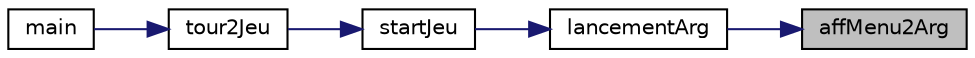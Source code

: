 digraph "affMenu2Arg"
{
 // INTERACTIVE_SVG=YES
 // LATEX_PDF_SIZE
  edge [fontname="Helvetica",fontsize="10",labelfontname="Helvetica",labelfontsize="10"];
  node [fontname="Helvetica",fontsize="10",shape=record];
  rankdir="RL";
  Node1 [label="affMenu2Arg",height=0.2,width=0.4,color="black", fillcolor="grey75", style="filled", fontcolor="black",tooltip=": Affiche le menu et demande à l'utilisateur le mode de jeu souhaité et le niveau des bots"];
  Node1 -> Node2 [dir="back",color="midnightblue",fontsize="10",style="solid",fontname="Helvetica"];
  Node2 [label="lancementArg",height=0.2,width=0.4,color="black", fillcolor="white", style="filled",URL="$etienne_8c.html#a4d42adbde85aad392ea4c7a22c364d10",tooltip=": Affiche le menu de début de jeu de plusieurs manières en fonction du nombre d'arguments utilisés"];
  Node2 -> Node3 [dir="back",color="midnightblue",fontsize="10",style="solid",fontname="Helvetica"];
  Node3 [label="startJeu",height=0.2,width=0.4,color="black", fillcolor="white", style="filled",URL="$paul_8c.html#aa6907d9a4dfdf2849cd992c0d29d1e36",tooltip=": Lance le jeu avec les arguments données par le joueur"];
  Node3 -> Node4 [dir="back",color="midnightblue",fontsize="10",style="solid",fontname="Helvetica"];
  Node4 [label="tour2Jeu",height=0.2,width=0.4,color="black", fillcolor="white", style="filled",URL="$paul_8c.html#af93d3121afa95f7a3e7d318fa364f568",tooltip=": Lance le jeu et fait une boucle tant que le jeu n'est pas fini"];
  Node4 -> Node5 [dir="back",color="midnightblue",fontsize="10",style="solid",fontname="Helvetica"];
  Node5 [label="main",height=0.2,width=0.4,color="black", fillcolor="white", style="filled",URL="$main_8c.html#ac4c0f8a8146b128f1b8f920e3a9c3b1e",tooltip=" "];
}
